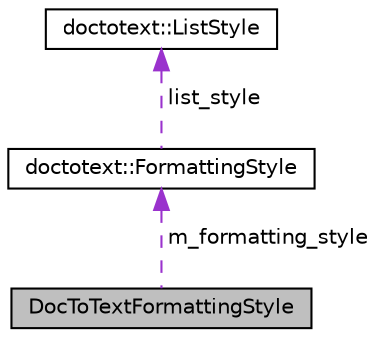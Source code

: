 digraph "DocToTextFormattingStyle"
{
  edge [fontname="Helvetica",fontsize="10",labelfontname="Helvetica",labelfontsize="10"];
  node [fontname="Helvetica",fontsize="10",shape=record];
  Node1 [label="DocToTextFormattingStyle",height=0.2,width=0.4,color="black", fillcolor="grey75", style="filled", fontcolor="black"];
  Node2 -> Node1 [dir="back",color="darkorchid3",fontsize="10",style="dashed",label=" m_formatting_style" ,fontname="Helvetica"];
  Node2 [label="doctotext::FormattingStyle",height=0.2,width=0.4,color="black", fillcolor="white", style="filled",URL="$structdoctotext_1_1_formatting_style.html"];
  Node3 -> Node2 [dir="back",color="darkorchid3",fontsize="10",style="dashed",label=" list_style" ,fontname="Helvetica"];
  Node3 [label="doctotext::ListStyle",height=0.2,width=0.4,color="black", fillcolor="white", style="filled",URL="$classdoctotext_1_1_list_style.html"];
}
